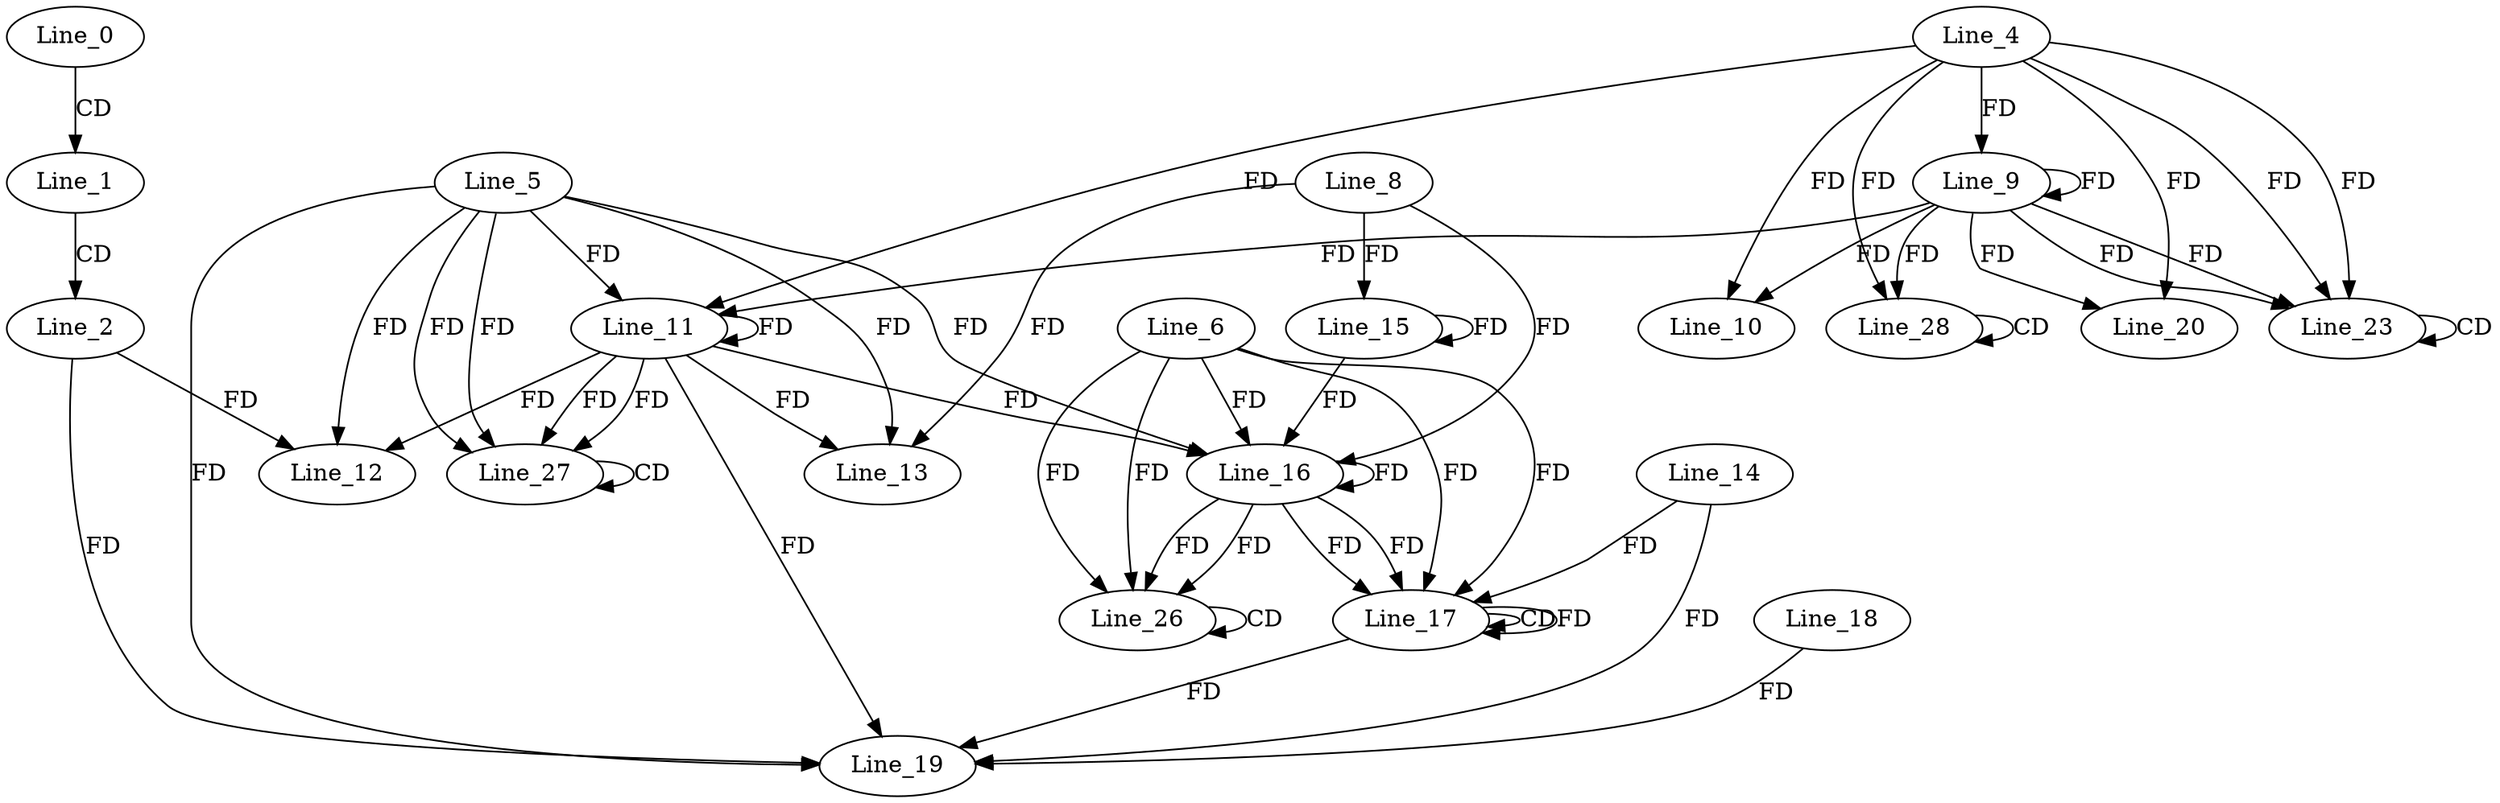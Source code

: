 digraph G {
  Line_0;
  Line_1;
  Line_2;
  Line_4;
  Line_9;
  Line_9;
  Line_10;
  Line_5;
  Line_11;
  Line_11;
  Line_12;
  Line_13;
  Line_8;
  Line_15;
  Line_6;
  Line_16;
  Line_16;
  Line_17;
  Line_17;
  Line_17;
  Line_14;
  Line_17;
  Line_18;
  Line_19;
  Line_20;
  Line_23;
  Line_23;
  Line_26;
  Line_26;
  Line_27;
  Line_27;
  Line_28;
  Line_28;
  Line_0 -> Line_1 [ label="CD" ];
  Line_1 -> Line_2 [ label="CD" ];
  Line_4 -> Line_9 [ label="FD" ];
  Line_9 -> Line_9 [ label="FD" ];
  Line_4 -> Line_10 [ label="FD" ];
  Line_9 -> Line_10 [ label="FD" ];
  Line_5 -> Line_11 [ label="FD" ];
  Line_11 -> Line_11 [ label="FD" ];
  Line_4 -> Line_11 [ label="FD" ];
  Line_9 -> Line_11 [ label="FD" ];
  Line_5 -> Line_12 [ label="FD" ];
  Line_11 -> Line_12 [ label="FD" ];
  Line_2 -> Line_12 [ label="FD" ];
  Line_5 -> Line_13 [ label="FD" ];
  Line_11 -> Line_13 [ label="FD" ];
  Line_8 -> Line_13 [ label="FD" ];
  Line_8 -> Line_15 [ label="FD" ];
  Line_15 -> Line_15 [ label="FD" ];
  Line_6 -> Line_16 [ label="FD" ];
  Line_16 -> Line_16 [ label="FD" ];
  Line_5 -> Line_16 [ label="FD" ];
  Line_11 -> Line_16 [ label="FD" ];
  Line_8 -> Line_16 [ label="FD" ];
  Line_15 -> Line_16 [ label="FD" ];
  Line_6 -> Line_17 [ label="FD" ];
  Line_16 -> Line_17 [ label="FD" ];
  Line_17 -> Line_17 [ label="CD" ];
  Line_14 -> Line_17 [ label="FD" ];
  Line_17 -> Line_17 [ label="FD" ];
  Line_6 -> Line_17 [ label="FD" ];
  Line_16 -> Line_17 [ label="FD" ];
  Line_18 -> Line_19 [ label="FD" ];
  Line_5 -> Line_19 [ label="FD" ];
  Line_11 -> Line_19 [ label="FD" ];
  Line_14 -> Line_19 [ label="FD" ];
  Line_17 -> Line_19 [ label="FD" ];
  Line_2 -> Line_19 [ label="FD" ];
  Line_4 -> Line_20 [ label="FD" ];
  Line_9 -> Line_20 [ label="FD" ];
  Line_4 -> Line_23 [ label="FD" ];
  Line_9 -> Line_23 [ label="FD" ];
  Line_23 -> Line_23 [ label="CD" ];
  Line_4 -> Line_23 [ label="FD" ];
  Line_9 -> Line_23 [ label="FD" ];
  Line_6 -> Line_26 [ label="FD" ];
  Line_16 -> Line_26 [ label="FD" ];
  Line_26 -> Line_26 [ label="CD" ];
  Line_6 -> Line_26 [ label="FD" ];
  Line_16 -> Line_26 [ label="FD" ];
  Line_5 -> Line_27 [ label="FD" ];
  Line_11 -> Line_27 [ label="FD" ];
  Line_27 -> Line_27 [ label="CD" ];
  Line_5 -> Line_27 [ label="FD" ];
  Line_11 -> Line_27 [ label="FD" ];
  Line_28 -> Line_28 [ label="CD" ];
  Line_4 -> Line_28 [ label="FD" ];
  Line_9 -> Line_28 [ label="FD" ];
}
